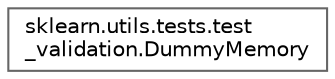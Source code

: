 digraph "Graphical Class Hierarchy"
{
 // LATEX_PDF_SIZE
  bgcolor="transparent";
  edge [fontname=Helvetica,fontsize=10,labelfontname=Helvetica,labelfontsize=10];
  node [fontname=Helvetica,fontsize=10,shape=box,height=0.2,width=0.4];
  rankdir="LR";
  Node0 [id="Node000000",label="sklearn.utils.tests.test\l_validation.DummyMemory",height=0.2,width=0.4,color="grey40", fillcolor="white", style="filled",URL="$d2/d33/classsklearn_1_1utils_1_1tests_1_1test__validation_1_1DummyMemory.html",tooltip=" "];
}
